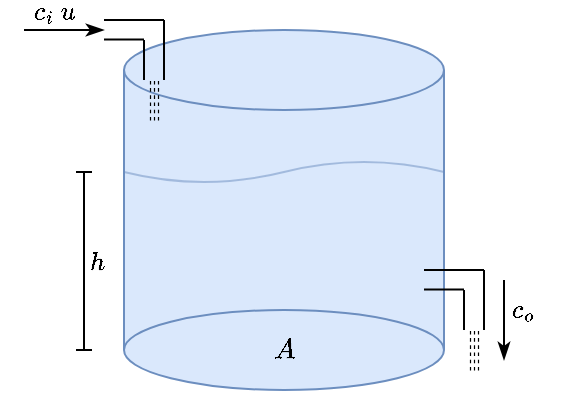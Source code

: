 <mxfile version="21.7.5" type="device">
  <diagram name="Page-1" id="AXGhDr7qbiWSUn29tAsk">
    <mxGraphModel dx="819" dy="429" grid="1" gridSize="10" guides="1" tooltips="1" connect="1" arrows="1" fold="1" page="1" pageScale="1" pageWidth="1169" pageHeight="827" math="1" shadow="0">
      <root>
        <mxCell id="0" />
        <mxCell id="1" parent="0" />
        <mxCell id="f-ffBMsIwAH_0ujvEXCb-6" value="" style="rounded=0;whiteSpace=wrap;html=1;strokeColor=none;fillColor=#dae8fc;" vertex="1" parent="1">
          <mxGeometry x="90" y="69" width="160" height="140" as="geometry" />
        </mxCell>
        <mxCell id="f-ffBMsIwAH_0ujvEXCb-1" value="$$A$$" style="ellipse;whiteSpace=wrap;html=1;rotation=0;fillColor=#dae8fc;strokeColor=#6c8ebf;" vertex="1" parent="1">
          <mxGeometry x="90" y="189" width="160" height="40" as="geometry" />
        </mxCell>
        <mxCell id="f-ffBMsIwAH_0ujvEXCb-2" value="" style="endArrow=none;html=1;rounded=0;fillColor=#dae8fc;strokeColor=#6c8ebf;" edge="1" parent="1">
          <mxGeometry width="50" height="50" relative="1" as="geometry">
            <mxPoint x="90" y="209" as="sourcePoint" />
            <mxPoint x="90" y="69" as="targetPoint" />
          </mxGeometry>
        </mxCell>
        <mxCell id="f-ffBMsIwAH_0ujvEXCb-3" value="" style="endArrow=none;html=1;rounded=0;fillColor=#dae8fc;strokeColor=#6c8ebf;" edge="1" parent="1">
          <mxGeometry width="50" height="50" relative="1" as="geometry">
            <mxPoint x="250" y="209" as="sourcePoint" />
            <mxPoint x="250" y="69" as="targetPoint" />
          </mxGeometry>
        </mxCell>
        <mxCell id="f-ffBMsIwAH_0ujvEXCb-4" value="" style="ellipse;whiteSpace=wrap;html=1;rotation=0;fillColor=#dae8fc;strokeColor=#6c8ebf;" vertex="1" parent="1">
          <mxGeometry x="90" y="49" width="160" height="40" as="geometry" />
        </mxCell>
        <mxCell id="f-ffBMsIwAH_0ujvEXCb-7" value="" style="endArrow=none;html=1;rounded=0;" edge="1" parent="1">
          <mxGeometry width="50" height="50" relative="1" as="geometry">
            <mxPoint x="80" y="44" as="sourcePoint" />
            <mxPoint x="110" y="44" as="targetPoint" />
          </mxGeometry>
        </mxCell>
        <mxCell id="f-ffBMsIwAH_0ujvEXCb-8" value="" style="endArrow=none;html=1;rounded=0;" edge="1" parent="1">
          <mxGeometry width="50" height="50" relative="1" as="geometry">
            <mxPoint x="80" y="53.8" as="sourcePoint" />
            <mxPoint x="100" y="53.8" as="targetPoint" />
          </mxGeometry>
        </mxCell>
        <mxCell id="f-ffBMsIwAH_0ujvEXCb-9" value="" style="endArrow=none;html=1;rounded=0;" edge="1" parent="1">
          <mxGeometry width="50" height="50" relative="1" as="geometry">
            <mxPoint x="100" y="74" as="sourcePoint" />
            <mxPoint x="100" y="54" as="targetPoint" />
          </mxGeometry>
        </mxCell>
        <mxCell id="f-ffBMsIwAH_0ujvEXCb-10" value="" style="endArrow=none;html=1;rounded=0;" edge="1" parent="1">
          <mxGeometry width="50" height="50" relative="1" as="geometry">
            <mxPoint x="110" y="44" as="sourcePoint" />
            <mxPoint x="110" y="74" as="targetPoint" />
          </mxGeometry>
        </mxCell>
        <mxCell id="f-ffBMsIwAH_0ujvEXCb-14" value="" style="endArrow=none;html=1;rounded=0;dashed=1;strokeWidth=0.6;" edge="1" parent="1">
          <mxGeometry width="50" height="50" relative="1" as="geometry">
            <mxPoint x="103" y="94" as="sourcePoint" />
            <mxPoint x="103" y="74" as="targetPoint" />
          </mxGeometry>
        </mxCell>
        <mxCell id="f-ffBMsIwAH_0ujvEXCb-15" value="" style="endArrow=none;html=1;rounded=0;dashed=1;strokeWidth=0.6;" edge="1" parent="1">
          <mxGeometry width="50" height="50" relative="1" as="geometry">
            <mxPoint x="105" y="94" as="sourcePoint" />
            <mxPoint x="105" y="74" as="targetPoint" />
          </mxGeometry>
        </mxCell>
        <mxCell id="f-ffBMsIwAH_0ujvEXCb-16" value="" style="endArrow=none;html=1;rounded=0;dashed=1;strokeWidth=0.6;" edge="1" parent="1">
          <mxGeometry width="50" height="50" relative="1" as="geometry">
            <mxPoint x="107" y="94" as="sourcePoint" />
            <mxPoint x="107" y="74" as="targetPoint" />
          </mxGeometry>
        </mxCell>
        <mxCell id="f-ffBMsIwAH_0ujvEXCb-18" value="" style="endArrow=none;html=1;rounded=0;" edge="1" parent="1">
          <mxGeometry width="50" height="50" relative="1" as="geometry">
            <mxPoint x="240" y="169" as="sourcePoint" />
            <mxPoint x="270" y="169" as="targetPoint" />
          </mxGeometry>
        </mxCell>
        <mxCell id="f-ffBMsIwAH_0ujvEXCb-19" value="" style="endArrow=none;html=1;rounded=0;" edge="1" parent="1">
          <mxGeometry width="50" height="50" relative="1" as="geometry">
            <mxPoint x="240" y="178.8" as="sourcePoint" />
            <mxPoint x="260" y="178.8" as="targetPoint" />
          </mxGeometry>
        </mxCell>
        <mxCell id="f-ffBMsIwAH_0ujvEXCb-20" value="" style="endArrow=none;html=1;rounded=0;" edge="1" parent="1">
          <mxGeometry width="50" height="50" relative="1" as="geometry">
            <mxPoint x="260" y="199" as="sourcePoint" />
            <mxPoint x="260" y="179" as="targetPoint" />
          </mxGeometry>
        </mxCell>
        <mxCell id="f-ffBMsIwAH_0ujvEXCb-21" value="" style="endArrow=none;html=1;rounded=0;" edge="1" parent="1">
          <mxGeometry width="50" height="50" relative="1" as="geometry">
            <mxPoint x="270" y="169" as="sourcePoint" />
            <mxPoint x="270" y="199" as="targetPoint" />
          </mxGeometry>
        </mxCell>
        <mxCell id="f-ffBMsIwAH_0ujvEXCb-22" value="" style="endArrow=none;html=1;rounded=0;dashed=1;strokeWidth=0.6;" edge="1" parent="1">
          <mxGeometry width="50" height="50" relative="1" as="geometry">
            <mxPoint x="263" y="219" as="sourcePoint" />
            <mxPoint x="263" y="199" as="targetPoint" />
          </mxGeometry>
        </mxCell>
        <mxCell id="f-ffBMsIwAH_0ujvEXCb-23" value="" style="endArrow=none;html=1;rounded=0;dashed=1;strokeWidth=0.6;" edge="1" parent="1">
          <mxGeometry width="50" height="50" relative="1" as="geometry">
            <mxPoint x="265" y="219" as="sourcePoint" />
            <mxPoint x="265" y="199" as="targetPoint" />
          </mxGeometry>
        </mxCell>
        <mxCell id="f-ffBMsIwAH_0ujvEXCb-24" value="" style="endArrow=none;html=1;rounded=0;dashed=1;strokeWidth=0.6;" edge="1" parent="1">
          <mxGeometry width="50" height="50" relative="1" as="geometry">
            <mxPoint x="267" y="219" as="sourcePoint" />
            <mxPoint x="267" y="199" as="targetPoint" />
          </mxGeometry>
        </mxCell>
        <mxCell id="f-ffBMsIwAH_0ujvEXCb-28" value="" style="endArrow=classicThin;html=1;rounded=0;endFill=1;" edge="1" parent="1">
          <mxGeometry width="50" height="50" relative="1" as="geometry">
            <mxPoint x="40" y="49" as="sourcePoint" />
            <mxPoint x="80" y="49" as="targetPoint" />
          </mxGeometry>
        </mxCell>
        <mxCell id="f-ffBMsIwAH_0ujvEXCb-29" value="$$c_i \ u$$" style="edgeLabel;html=1;align=center;verticalAlign=middle;resizable=0;points=[];labelBackgroundColor=none;" vertex="1" connectable="0" parent="f-ffBMsIwAH_0ujvEXCb-28">
          <mxGeometry relative="1" as="geometry">
            <mxPoint x="-5" y="-9" as="offset" />
          </mxGeometry>
        </mxCell>
        <mxCell id="f-ffBMsIwAH_0ujvEXCb-30" value="" style="endArrow=classicThin;html=1;rounded=0;endFill=1;" edge="1" parent="1">
          <mxGeometry width="50" height="50" relative="1" as="geometry">
            <mxPoint x="280" y="174" as="sourcePoint" />
            <mxPoint x="280" y="214" as="targetPoint" />
          </mxGeometry>
        </mxCell>
        <mxCell id="f-ffBMsIwAH_0ujvEXCb-31" value="$$c_o$$" style="edgeLabel;html=1;align=center;verticalAlign=middle;resizable=0;points=[];labelBackgroundColor=none;" vertex="1" connectable="0" parent="f-ffBMsIwAH_0ujvEXCb-30">
          <mxGeometry relative="1" as="geometry">
            <mxPoint x="9" y="-5" as="offset" />
          </mxGeometry>
        </mxCell>
        <mxCell id="f-ffBMsIwAH_0ujvEXCb-32" value="" style="curved=1;endArrow=none;html=1;rounded=0;endFill=0;fillColor=#dae8fc;strokeColor=#6c8ebf;opacity=50;" edge="1" parent="1">
          <mxGeometry width="50" height="50" relative="1" as="geometry">
            <mxPoint x="90" y="120" as="sourcePoint" />
            <mxPoint x="250" y="120" as="targetPoint" />
            <Array as="points">
              <mxPoint x="130" y="130" />
              <mxPoint x="210" y="110" />
            </Array>
          </mxGeometry>
        </mxCell>
        <mxCell id="f-ffBMsIwAH_0ujvEXCb-33" value="" style="endArrow=baseDash;html=1;rounded=0;startArrow=baseDash;startFill=0;endFill=0;" edge="1" parent="1">
          <mxGeometry width="50" height="50" relative="1" as="geometry">
            <mxPoint x="70" y="209" as="sourcePoint" />
            <mxPoint x="70" y="120" as="targetPoint" />
          </mxGeometry>
        </mxCell>
        <mxCell id="f-ffBMsIwAH_0ujvEXCb-34" value="$$h$$" style="edgeLabel;html=1;align=center;verticalAlign=middle;resizable=0;points=[];labelBackgroundColor=none;" vertex="1" connectable="0" parent="f-ffBMsIwAH_0ujvEXCb-33">
          <mxGeometry relative="1" as="geometry">
            <mxPoint x="6" as="offset" />
          </mxGeometry>
        </mxCell>
      </root>
    </mxGraphModel>
  </diagram>
</mxfile>
